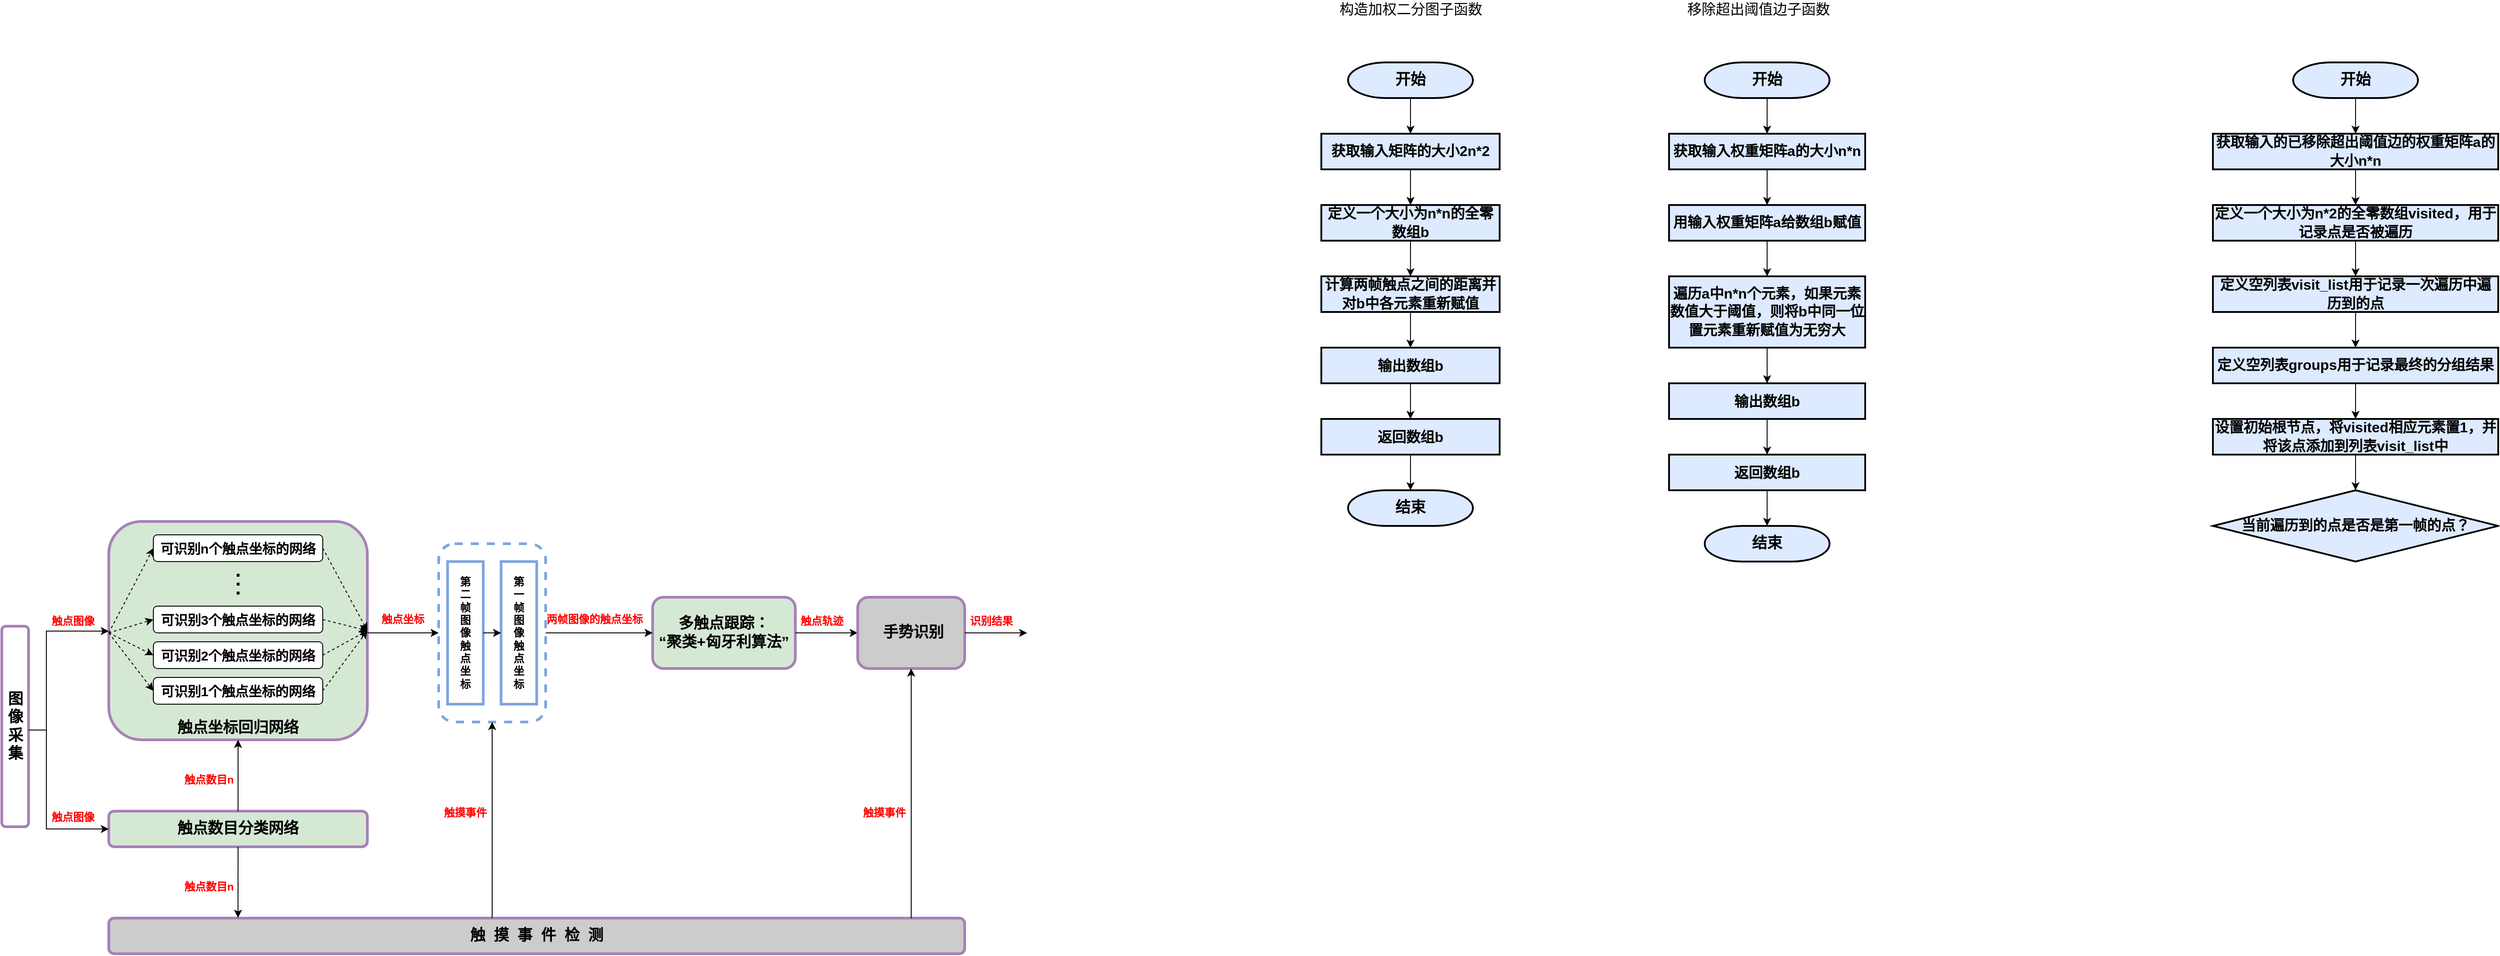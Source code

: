<mxfile version="18.0.5" type="github">
  <diagram id="jXaNnU9WBbs-hRgU_72k" name="Page-1">
    <mxGraphModel dx="1097" dy="1504" grid="1" gridSize="10" guides="1" tooltips="1" connect="1" arrows="1" fold="1" page="0" pageScale="1" pageWidth="827" pageHeight="1169" math="0" shadow="0">
      <root>
        <mxCell id="0" />
        <mxCell id="1" parent="0" />
        <mxCell id="43LiQiZvyMIUir7U2u6s-16" value="" style="rounded=1;whiteSpace=wrap;html=1;fontSize=22;fillColor=#D5E8D4;strokeColor=#A680B8;strokeWidth=3;" parent="1" vertex="1">
          <mxGeometry x="160" y="75" width="290" height="245" as="geometry" />
        </mxCell>
        <mxCell id="43LiQiZvyMIUir7U2u6s-3" value="" style="rounded=1;whiteSpace=wrap;html=1;fontSize=15;strokeColor=#A680B8;strokeWidth=3;fillColor=#D5E8D4;" parent="1" vertex="1">
          <mxGeometry x="160" y="400" width="290" height="40" as="geometry" />
        </mxCell>
        <mxCell id="43LiQiZvyMIUir7U2u6s-47" value="" style="rounded=1;whiteSpace=wrap;html=1;fontSize=15;fontColor=#000000;strokeColor=#7EA6E0;strokeWidth=3;fillColor=#FFFFFF;dashed=1;" parent="1" vertex="1">
          <mxGeometry x="530" y="100" width="120" height="200" as="geometry" />
        </mxCell>
        <mxCell id="43LiQiZvyMIUir7U2u6s-1" value="" style="rounded=1;whiteSpace=wrap;html=1;rotation=-90;strokeColor=#A680B8;strokeWidth=3;" parent="1" vertex="1">
          <mxGeometry x="-57.5" y="290" width="225" height="30" as="geometry" />
        </mxCell>
        <mxCell id="43LiQiZvyMIUir7U2u6s-2" value="&lt;b style=&quot;&quot;&gt;&lt;font style=&quot;font-size: 17px;&quot;&gt;图像采集&lt;/font&gt;&lt;/b&gt;" style="text;html=1;strokeColor=none;fillColor=none;align=center;verticalAlign=middle;whiteSpace=wrap;rounded=0;" parent="1" vertex="1">
          <mxGeometry x="42.5" y="242.5" width="25" height="125" as="geometry" />
        </mxCell>
        <mxCell id="43LiQiZvyMIUir7U2u6s-4" value="&lt;font size=&quot;1&quot; style=&quot;&quot;&gt;&lt;b style=&quot;font-size: 17px;&quot;&gt;触点数目分类网络&lt;/b&gt;&lt;/font&gt;" style="text;html=1;strokeColor=none;fillColor=none;align=center;verticalAlign=middle;whiteSpace=wrap;rounded=0;fontSize=15;" parent="1" vertex="1">
          <mxGeometry x="235" y="405" width="140" height="30" as="geometry" />
        </mxCell>
        <mxCell id="43LiQiZvyMIUir7U2u6s-5" value="" style="rounded=1;whiteSpace=wrap;html=1;fontSize=15;" parent="1" vertex="1">
          <mxGeometry x="210" y="250" width="190" height="30" as="geometry" />
        </mxCell>
        <mxCell id="43LiQiZvyMIUir7U2u6s-6" value="&lt;font style=&quot;font-size: 15px;&quot;&gt;&lt;b&gt;可识别1个触点坐标的网络&lt;/b&gt;&lt;/font&gt;" style="text;html=1;strokeColor=none;fillColor=none;align=center;verticalAlign=middle;whiteSpace=wrap;rounded=0;fontSize=15;" parent="1" vertex="1">
          <mxGeometry x="210" y="250" width="190" height="30" as="geometry" />
        </mxCell>
        <mxCell id="43LiQiZvyMIUir7U2u6s-7" value="" style="rounded=1;whiteSpace=wrap;html=1;fontSize=15;" parent="1" vertex="1">
          <mxGeometry x="210" y="210" width="190" height="30" as="geometry" />
        </mxCell>
        <mxCell id="43LiQiZvyMIUir7U2u6s-8" value="&lt;font style=&quot;font-size: 15px;&quot;&gt;&lt;b&gt;可识别2个触点坐标的网络&lt;/b&gt;&lt;/font&gt;" style="text;html=1;strokeColor=none;fillColor=none;align=center;verticalAlign=middle;whiteSpace=wrap;rounded=0;fontSize=15;" parent="1" vertex="1">
          <mxGeometry x="210" y="210" width="190" height="30" as="geometry" />
        </mxCell>
        <mxCell id="43LiQiZvyMIUir7U2u6s-9" value="" style="rounded=1;whiteSpace=wrap;html=1;fontSize=15;" parent="1" vertex="1">
          <mxGeometry x="210" y="170" width="190" height="30" as="geometry" />
        </mxCell>
        <mxCell id="43LiQiZvyMIUir7U2u6s-10" value="&lt;font style=&quot;font-size: 15px;&quot;&gt;&lt;b&gt;可识别3个触点坐标的网络&lt;/b&gt;&lt;/font&gt;" style="text;html=1;strokeColor=none;fillColor=none;align=center;verticalAlign=middle;whiteSpace=wrap;rounded=0;fontSize=15;" parent="1" vertex="1">
          <mxGeometry x="210" y="170" width="190" height="30" as="geometry" />
        </mxCell>
        <mxCell id="43LiQiZvyMIUir7U2u6s-11" value="&lt;font size=&quot;1&quot;&gt;&lt;b style=&quot;font-size: 22px;&quot;&gt;.&lt;/b&gt;&lt;/font&gt;" style="text;html=1;strokeColor=none;fillColor=none;align=center;verticalAlign=middle;whiteSpace=wrap;rounded=0;fontSize=15;" parent="1" vertex="1">
          <mxGeometry x="285" y="140" width="40" height="20" as="geometry" />
        </mxCell>
        <mxCell id="43LiQiZvyMIUir7U2u6s-12" value="&lt;font size=&quot;1&quot;&gt;&lt;b style=&quot;font-size: 22px;&quot;&gt;.&lt;/b&gt;&lt;/font&gt;" style="text;html=1;strokeColor=none;fillColor=none;align=center;verticalAlign=middle;whiteSpace=wrap;rounded=0;fontSize=15;" parent="1" vertex="1">
          <mxGeometry x="285" y="130" width="40" height="20" as="geometry" />
        </mxCell>
        <mxCell id="43LiQiZvyMIUir7U2u6s-13" value="&lt;font size=&quot;1&quot;&gt;&lt;b style=&quot;font-size: 22px;&quot;&gt;.&lt;/b&gt;&lt;/font&gt;" style="text;html=1;strokeColor=none;fillColor=none;align=center;verticalAlign=middle;whiteSpace=wrap;rounded=0;fontSize=15;" parent="1" vertex="1">
          <mxGeometry x="285" y="120" width="40" height="20" as="geometry" />
        </mxCell>
        <mxCell id="43LiQiZvyMIUir7U2u6s-14" value="" style="rounded=1;whiteSpace=wrap;html=1;fontSize=15;" parent="1" vertex="1">
          <mxGeometry x="210" y="90" width="190" height="30" as="geometry" />
        </mxCell>
        <mxCell id="43LiQiZvyMIUir7U2u6s-15" value="&lt;font style=&quot;font-size: 15px;&quot;&gt;&lt;b&gt;可识别n个触点坐标的网络&lt;/b&gt;&lt;/font&gt;" style="text;html=1;strokeColor=none;fillColor=none;align=center;verticalAlign=middle;whiteSpace=wrap;rounded=0;fontSize=15;" parent="1" vertex="1">
          <mxGeometry x="210" y="90" width="190" height="30" as="geometry" />
        </mxCell>
        <mxCell id="43LiQiZvyMIUir7U2u6s-17" value="&lt;b style=&quot;&quot;&gt;&lt;font style=&quot;font-size: 17px;&quot;&gt;触点坐标回归网络&lt;/font&gt;&lt;/b&gt;" style="text;html=1;strokeColor=none;fillColor=none;align=center;verticalAlign=middle;whiteSpace=wrap;rounded=0;fontSize=22;" parent="1" vertex="1">
          <mxGeometry x="230" y="290" width="150" height="30" as="geometry" />
        </mxCell>
        <mxCell id="43LiQiZvyMIUir7U2u6s-18" value="" style="rounded=1;whiteSpace=wrap;html=1;fontSize=15;strokeColor=#A680B8;strokeWidth=3;fillColor=#CCCCCC;" parent="1" vertex="1">
          <mxGeometry x="160" y="520" width="960" height="40" as="geometry" />
        </mxCell>
        <mxCell id="43LiQiZvyMIUir7U2u6s-19" value="&lt;b&gt;&lt;font style=&quot;font-size: 17px;&quot;&gt;触&amp;nbsp; 摸&amp;nbsp; 事&amp;nbsp; 件&amp;nbsp; 检&amp;nbsp; 测&lt;/font&gt;&lt;/b&gt;" style="text;html=1;strokeColor=none;fillColor=none;align=center;verticalAlign=middle;whiteSpace=wrap;rounded=0;fontSize=15;" parent="1" vertex="1">
          <mxGeometry x="560" y="525" width="160" height="30" as="geometry" />
        </mxCell>
        <mxCell id="43LiQiZvyMIUir7U2u6s-20" value="" style="endArrow=classic;html=1;rounded=0;fontSize=15;" parent="1" edge="1">
          <mxGeometry width="50" height="50" relative="1" as="geometry">
            <mxPoint x="70" y="309" as="sourcePoint" />
            <mxPoint x="160" y="198" as="targetPoint" />
            <Array as="points">
              <mxPoint x="90" y="309" />
              <mxPoint x="90" y="198" />
            </Array>
          </mxGeometry>
        </mxCell>
        <mxCell id="43LiQiZvyMIUir7U2u6s-21" value="&lt;font color=&quot;#ff0000&quot; style=&quot;font-size: 12px;&quot;&gt;&lt;b&gt;触点图像&lt;/b&gt;&lt;/font&gt;" style="text;html=1;strokeColor=none;fillColor=none;align=center;verticalAlign=middle;whiteSpace=wrap;rounded=0;fontSize=15;" parent="1" vertex="1">
          <mxGeometry x="90" y="170" width="60" height="30" as="geometry" />
        </mxCell>
        <mxCell id="43LiQiZvyMIUir7U2u6s-22" value="" style="endArrow=classic;html=1;rounded=0;fontSize=12;entryX=0;entryY=0.5;entryDx=0;entryDy=0;" parent="1" target="43LiQiZvyMIUir7U2u6s-3" edge="1">
          <mxGeometry width="50" height="50" relative="1" as="geometry">
            <mxPoint x="90" y="300" as="sourcePoint" />
            <mxPoint x="90" y="450" as="targetPoint" />
            <Array as="points">
              <mxPoint x="90" y="420" />
            </Array>
          </mxGeometry>
        </mxCell>
        <mxCell id="43LiQiZvyMIUir7U2u6s-23" value="&lt;font color=&quot;#ff0000&quot; style=&quot;font-size: 12px;&quot;&gt;&lt;b&gt;触点图像&lt;/b&gt;&lt;/font&gt;" style="text;html=1;strokeColor=none;fillColor=none;align=center;verticalAlign=middle;whiteSpace=wrap;rounded=0;fontSize=15;" parent="1" vertex="1">
          <mxGeometry x="90" y="390" width="60" height="30" as="geometry" />
        </mxCell>
        <mxCell id="43LiQiZvyMIUir7U2u6s-24" value="" style="endArrow=classic;html=1;rounded=0;fontSize=12;entryX=0;entryY=0.5;entryDx=0;entryDy=0;dashed=1;" parent="1" target="43LiQiZvyMIUir7U2u6s-15" edge="1">
          <mxGeometry width="50" height="50" relative="1" as="geometry">
            <mxPoint x="160" y="200" as="sourcePoint" />
            <mxPoint x="210" y="150" as="targetPoint" />
          </mxGeometry>
        </mxCell>
        <mxCell id="43LiQiZvyMIUir7U2u6s-25" value="" style="endArrow=classic;html=1;rounded=0;dashed=1;fontSize=12;entryX=0;entryY=0.5;entryDx=0;entryDy=0;" parent="1" target="43LiQiZvyMIUir7U2u6s-10" edge="1">
          <mxGeometry width="50" height="50" relative="1" as="geometry">
            <mxPoint x="160" y="200" as="sourcePoint" />
            <mxPoint x="210" y="150" as="targetPoint" />
          </mxGeometry>
        </mxCell>
        <mxCell id="43LiQiZvyMIUir7U2u6s-26" value="" style="endArrow=classic;html=1;rounded=0;dashed=1;fontSize=12;entryX=0;entryY=0.5;entryDx=0;entryDy=0;" parent="1" target="43LiQiZvyMIUir7U2u6s-8" edge="1">
          <mxGeometry width="50" height="50" relative="1" as="geometry">
            <mxPoint x="160" y="200" as="sourcePoint" />
            <mxPoint x="210" y="150" as="targetPoint" />
          </mxGeometry>
        </mxCell>
        <mxCell id="43LiQiZvyMIUir7U2u6s-27" value="" style="endArrow=classic;html=1;rounded=0;dashed=1;fontSize=12;entryX=0;entryY=0.5;entryDx=0;entryDy=0;" parent="1" target="43LiQiZvyMIUir7U2u6s-6" edge="1">
          <mxGeometry width="50" height="50" relative="1" as="geometry">
            <mxPoint x="160" y="200" as="sourcePoint" />
            <mxPoint x="210" y="150" as="targetPoint" />
          </mxGeometry>
        </mxCell>
        <mxCell id="43LiQiZvyMIUir7U2u6s-28" value="" style="endArrow=classic;html=1;rounded=0;fontSize=12;exitX=0.5;exitY=0;exitDx=0;exitDy=0;entryX=0.5;entryY=1;entryDx=0;entryDy=0;" parent="1" source="43LiQiZvyMIUir7U2u6s-3" target="43LiQiZvyMIUir7U2u6s-17" edge="1">
          <mxGeometry width="50" height="50" relative="1" as="geometry">
            <mxPoint x="190" y="400" as="sourcePoint" />
            <mxPoint x="240" y="320" as="targetPoint" />
          </mxGeometry>
        </mxCell>
        <mxCell id="43LiQiZvyMIUir7U2u6s-29" value="&lt;b&gt;触点数目n&lt;/b&gt;" style="text;html=1;strokeColor=none;fillColor=none;align=center;verticalAlign=middle;whiteSpace=wrap;rounded=0;fontSize=12;fontColor=#FF0000;" parent="1" vertex="1">
          <mxGeometry x="230" y="350" width="85" height="30" as="geometry" />
        </mxCell>
        <mxCell id="43LiQiZvyMIUir7U2u6s-30" value="" style="endArrow=classic;html=1;rounded=0;fontSize=12;fontColor=#FF0000;exitX=0.5;exitY=1;exitDx=0;exitDy=0;entryX=0.151;entryY=-0.01;entryDx=0;entryDy=0;entryPerimeter=0;" parent="1" source="43LiQiZvyMIUir7U2u6s-3" target="43LiQiZvyMIUir7U2u6s-18" edge="1">
          <mxGeometry width="50" height="50" relative="1" as="geometry">
            <mxPoint x="250" y="470" as="sourcePoint" />
            <mxPoint x="410" y="480" as="targetPoint" />
          </mxGeometry>
        </mxCell>
        <mxCell id="43LiQiZvyMIUir7U2u6s-31" value="&lt;b&gt;触点数目n&lt;/b&gt;" style="text;html=1;strokeColor=none;fillColor=none;align=center;verticalAlign=middle;whiteSpace=wrap;rounded=0;fontSize=12;fontColor=#FF0000;" parent="1" vertex="1">
          <mxGeometry x="230" y="470" width="85" height="30" as="geometry" />
        </mxCell>
        <mxCell id="43LiQiZvyMIUir7U2u6s-32" value="" style="endArrow=classic;html=1;rounded=0;fontSize=12;fontColor=#FF0000;dashed=1;entryX=1;entryY=0.5;entryDx=0;entryDy=0;exitX=1;exitY=0.5;exitDx=0;exitDy=0;" parent="1" source="43LiQiZvyMIUir7U2u6s-15" target="43LiQiZvyMIUir7U2u6s-16" edge="1">
          <mxGeometry width="50" height="50" relative="1" as="geometry">
            <mxPoint x="400" y="100" as="sourcePoint" />
            <mxPoint x="450" y="50" as="targetPoint" />
          </mxGeometry>
        </mxCell>
        <mxCell id="43LiQiZvyMIUir7U2u6s-33" value="" style="endArrow=classic;html=1;rounded=0;dashed=1;fontSize=12;fontColor=#FF0000;exitX=1;exitY=0.5;exitDx=0;exitDy=0;entryX=1;entryY=0.5;entryDx=0;entryDy=0;" parent="1" source="43LiQiZvyMIUir7U2u6s-10" target="43LiQiZvyMIUir7U2u6s-16" edge="1">
          <mxGeometry width="50" height="50" relative="1" as="geometry">
            <mxPoint x="430" y="260" as="sourcePoint" />
            <mxPoint x="450" y="200" as="targetPoint" />
          </mxGeometry>
        </mxCell>
        <mxCell id="43LiQiZvyMIUir7U2u6s-34" value="" style="endArrow=classic;html=1;rounded=0;dashed=1;fontSize=12;fontColor=#FF0000;entryX=1;entryY=0.5;entryDx=0;entryDy=0;exitX=1;exitY=0.5;exitDx=0;exitDy=0;" parent="1" source="43LiQiZvyMIUir7U2u6s-8" target="43LiQiZvyMIUir7U2u6s-16" edge="1">
          <mxGeometry width="50" height="50" relative="1" as="geometry">
            <mxPoint x="400" y="222.5" as="sourcePoint" />
            <mxPoint x="450" y="172.5" as="targetPoint" />
          </mxGeometry>
        </mxCell>
        <mxCell id="43LiQiZvyMIUir7U2u6s-35" value="" style="endArrow=classic;html=1;rounded=0;dashed=1;fontSize=12;fontColor=#FF0000;entryX=1;entryY=0.5;entryDx=0;entryDy=0;exitX=1;exitY=0.5;exitDx=0;exitDy=0;" parent="1" source="43LiQiZvyMIUir7U2u6s-6" target="43LiQiZvyMIUir7U2u6s-16" edge="1">
          <mxGeometry width="50" height="50" relative="1" as="geometry">
            <mxPoint x="400" y="270" as="sourcePoint" />
            <mxPoint x="450" y="220" as="targetPoint" />
          </mxGeometry>
        </mxCell>
        <mxCell id="43LiQiZvyMIUir7U2u6s-36" value="" style="endArrow=classic;html=1;rounded=0;fontSize=12;fontColor=#FF0000;entryX=0;entryY=0.5;entryDx=0;entryDy=0;" parent="1" target="43LiQiZvyMIUir7U2u6s-47" edge="1">
          <mxGeometry width="50" height="50" relative="1" as="geometry">
            <mxPoint x="450" y="200" as="sourcePoint" />
            <mxPoint x="540" y="200" as="targetPoint" />
          </mxGeometry>
        </mxCell>
        <mxCell id="43LiQiZvyMIUir7U2u6s-37" value="&lt;b&gt;触点坐标&lt;/b&gt;" style="text;html=1;strokeColor=none;fillColor=none;align=center;verticalAlign=middle;whiteSpace=wrap;rounded=0;fontSize=12;fontColor=#FF0000;" parent="1" vertex="1">
          <mxGeometry x="460" y="170" width="60" height="30" as="geometry" />
        </mxCell>
        <mxCell id="43LiQiZvyMIUir7U2u6s-38" value="" style="rounded=0;whiteSpace=wrap;html=1;fontSize=12;fontColor=#FF0000;strokeColor=#7EA6E0;strokeWidth=3;fillColor=none;" parent="1" vertex="1">
          <mxGeometry x="540" y="120" width="40" height="160" as="geometry" />
        </mxCell>
        <mxCell id="43LiQiZvyMIUir7U2u6s-39" value="" style="rounded=0;whiteSpace=wrap;html=1;fontSize=12;fontColor=#FF0000;strokeColor=#7EA6E0;strokeWidth=3;fillColor=none;" parent="1" vertex="1">
          <mxGeometry x="600" y="120" width="40" height="160" as="geometry" />
        </mxCell>
        <mxCell id="43LiQiZvyMIUir7U2u6s-40" value="&lt;font color=&quot;#000000&quot;&gt;&lt;b&gt;第二帧图像触点坐标&lt;/b&gt;&lt;/font&gt;" style="text;html=1;strokeColor=none;fillColor=none;align=center;verticalAlign=middle;whiteSpace=wrap;rounded=0;fontSize=12;fontColor=#FF0000;" parent="1" vertex="1">
          <mxGeometry x="550" y="130" width="20" height="140" as="geometry" />
        </mxCell>
        <mxCell id="43LiQiZvyMIUir7U2u6s-41" value="&lt;b&gt;&lt;font color=&quot;#000000&quot;&gt;第一帧图像触点坐标&lt;/font&gt;&lt;/b&gt;" style="text;html=1;strokeColor=none;fillColor=none;align=center;verticalAlign=middle;whiteSpace=wrap;rounded=0;fontSize=12;fontColor=#FF0000;" parent="1" vertex="1">
          <mxGeometry x="610" y="130" width="20" height="140" as="geometry" />
        </mxCell>
        <mxCell id="43LiQiZvyMIUir7U2u6s-42" value="" style="endArrow=classic;html=1;rounded=0;fontSize=12;fontColor=#FF0000;entryX=0;entryY=0.5;entryDx=0;entryDy=0;" parent="1" target="43LiQiZvyMIUir7U2u6s-39" edge="1">
          <mxGeometry width="50" height="50" relative="1" as="geometry">
            <mxPoint x="580" y="200" as="sourcePoint" />
            <mxPoint x="630" y="150" as="targetPoint" />
          </mxGeometry>
        </mxCell>
        <mxCell id="43LiQiZvyMIUir7U2u6s-43" value="" style="rounded=1;whiteSpace=wrap;html=1;fontSize=12;fontColor=#FF0000;strokeColor=#A680B8;strokeWidth=3;fillColor=#D5E8D4;" parent="1" vertex="1">
          <mxGeometry x="770" y="160" width="160" height="80" as="geometry" />
        </mxCell>
        <mxCell id="43LiQiZvyMIUir7U2u6s-44" value="" style="endArrow=classic;html=1;rounded=0;fontSize=12;fontColor=#FF0000;entryX=0;entryY=0.5;entryDx=0;entryDy=0;exitX=1;exitY=0.5;exitDx=0;exitDy=0;" parent="1" source="43LiQiZvyMIUir7U2u6s-47" target="43LiQiZvyMIUir7U2u6s-43" edge="1">
          <mxGeometry width="50" height="50" relative="1" as="geometry">
            <mxPoint x="640" y="200" as="sourcePoint" />
            <mxPoint x="690" y="150" as="targetPoint" />
          </mxGeometry>
        </mxCell>
        <mxCell id="43LiQiZvyMIUir7U2u6s-45" value="&lt;b&gt;两帧图像的触点坐标&lt;/b&gt;" style="text;html=1;strokeColor=none;fillColor=none;align=center;verticalAlign=middle;whiteSpace=wrap;rounded=0;fontSize=12;fontColor=#FF0000;" parent="1" vertex="1">
          <mxGeometry x="650" y="170" width="110" height="30" as="geometry" />
        </mxCell>
        <mxCell id="43LiQiZvyMIUir7U2u6s-46" value="&lt;font color=&quot;#000000&quot; style=&quot;font-size: 17px;&quot;&gt;&lt;b&gt;多触点跟踪：&lt;br&gt;“聚类+匈牙利算法”&lt;/b&gt;&lt;/font&gt;" style="text;html=1;strokeColor=none;fillColor=none;align=center;verticalAlign=middle;whiteSpace=wrap;rounded=0;fontSize=12;fontColor=#FF0000;" parent="1" vertex="1">
          <mxGeometry x="775" y="185" width="150" height="30" as="geometry" />
        </mxCell>
        <mxCell id="43LiQiZvyMIUir7U2u6s-48" value="" style="endArrow=classic;html=1;rounded=0;fontSize=15;fontColor=#000000;entryX=0.5;entryY=1;entryDx=0;entryDy=0;" parent="1" target="43LiQiZvyMIUir7U2u6s-47" edge="1">
          <mxGeometry width="50" height="50" relative="1" as="geometry">
            <mxPoint x="590" y="520" as="sourcePoint" />
            <mxPoint x="640" y="470" as="targetPoint" />
          </mxGeometry>
        </mxCell>
        <mxCell id="43LiQiZvyMIUir7U2u6s-49" value="&lt;font style=&quot;font-size: 12px;&quot; color=&quot;#ff0000&quot;&gt;&lt;b&gt;触摸事件&lt;/b&gt;&lt;/font&gt;" style="text;html=1;strokeColor=none;fillColor=none;align=center;verticalAlign=middle;whiteSpace=wrap;rounded=0;dashed=1;fontSize=15;fontColor=#000000;" parent="1" vertex="1">
          <mxGeometry x="530" y="385" width="60" height="30" as="geometry" />
        </mxCell>
        <mxCell id="43LiQiZvyMIUir7U2u6s-52" value="" style="endArrow=classic;html=1;rounded=0;fontSize=12;fontColor=#FF0000;" parent="1" edge="1">
          <mxGeometry width="50" height="50" relative="1" as="geometry">
            <mxPoint x="930" y="200" as="sourcePoint" />
            <mxPoint x="1000" y="200" as="targetPoint" />
          </mxGeometry>
        </mxCell>
        <mxCell id="43LiQiZvyMIUir7U2u6s-53" value="&lt;font style=&quot;font-size: 12px;&quot; color=&quot;#ff0000&quot;&gt;&lt;b&gt;触点轨迹&lt;/b&gt;&lt;/font&gt;" style="text;html=1;strokeColor=none;fillColor=none;align=center;verticalAlign=middle;whiteSpace=wrap;rounded=0;dashed=1;fontSize=15;fontColor=#000000;" parent="1" vertex="1">
          <mxGeometry x="930" y="170" width="60" height="30" as="geometry" />
        </mxCell>
        <mxCell id="43LiQiZvyMIUir7U2u6s-54" value="" style="rounded=1;whiteSpace=wrap;html=1;fontSize=12;fontColor=#FF0000;strokeColor=#A680B8;strokeWidth=3;fillColor=#CCCCCC;" parent="1" vertex="1">
          <mxGeometry x="1000" y="160" width="120" height="80" as="geometry" />
        </mxCell>
        <mxCell id="43LiQiZvyMIUir7U2u6s-55" value="&lt;font size=&quot;1&quot; style=&quot;&quot; color=&quot;#000000&quot;&gt;&lt;b style=&quot;font-size: 17px;&quot;&gt;手势识别&lt;/b&gt;&lt;/font&gt;" style="text;html=1;strokeColor=none;fillColor=none;align=center;verticalAlign=middle;whiteSpace=wrap;rounded=0;fontSize=12;fontColor=#FF0000;" parent="1" vertex="1">
          <mxGeometry x="1025" y="185" width="75" height="30" as="geometry" />
        </mxCell>
        <mxCell id="43LiQiZvyMIUir7U2u6s-56" value="" style="endArrow=classic;html=1;rounded=0;fontSize=15;fontColor=#000000;entryX=0.5;entryY=1;entryDx=0;entryDy=0;" parent="1" target="43LiQiZvyMIUir7U2u6s-54" edge="1">
          <mxGeometry width="50" height="50" relative="1" as="geometry">
            <mxPoint x="1060" y="520" as="sourcePoint" />
            <mxPoint x="1110" y="470" as="targetPoint" />
          </mxGeometry>
        </mxCell>
        <mxCell id="43LiQiZvyMIUir7U2u6s-57" value="&lt;font style=&quot;font-size: 12px;&quot; color=&quot;#ff0000&quot;&gt;&lt;b&gt;触摸事件&lt;/b&gt;&lt;/font&gt;" style="text;html=1;strokeColor=none;fillColor=none;align=center;verticalAlign=middle;whiteSpace=wrap;rounded=0;dashed=1;fontSize=15;fontColor=#000000;" parent="1" vertex="1">
          <mxGeometry x="1000" y="385" width="60" height="30" as="geometry" />
        </mxCell>
        <mxCell id="43LiQiZvyMIUir7U2u6s-58" value="" style="endArrow=classic;html=1;rounded=0;fontSize=15;fontColor=#000000;" parent="1" edge="1">
          <mxGeometry width="50" height="50" relative="1" as="geometry">
            <mxPoint x="1120" y="200" as="sourcePoint" />
            <mxPoint x="1190" y="200" as="targetPoint" />
          </mxGeometry>
        </mxCell>
        <mxCell id="43LiQiZvyMIUir7U2u6s-59" value="&lt;font color=&quot;#ff0000&quot; style=&quot;font-size: 12px;&quot;&gt;&lt;b&gt;识别结果&lt;/b&gt;&lt;/font&gt;" style="text;html=1;strokeColor=none;fillColor=none;align=center;verticalAlign=middle;whiteSpace=wrap;rounded=0;fontSize=15;fontColor=#000000;" parent="1" vertex="1">
          <mxGeometry x="1120" y="170" width="60" height="30" as="geometry" />
        </mxCell>
        <mxCell id="toahtwVh1Y7KSI_jJUF0-4" value="" style="edgeStyle=orthogonalEdgeStyle;rounded=0;orthogonalLoop=1;jettySize=auto;html=1;fontSize=17;" edge="1" parent="1" source="toahtwVh1Y7KSI_jJUF0-1" target="toahtwVh1Y7KSI_jJUF0-2">
          <mxGeometry relative="1" as="geometry" />
        </mxCell>
        <mxCell id="toahtwVh1Y7KSI_jJUF0-1" value="&lt;font size=&quot;1&quot; style=&quot;&quot;&gt;&lt;b style=&quot;font-size: 17px;&quot;&gt;开始&lt;/b&gt;&lt;/font&gt;" style="strokeWidth=2;html=1;shape=mxgraph.flowchart.terminator;whiteSpace=wrap;fillColor=#DDEAFF;" vertex="1" parent="1">
          <mxGeometry x="1550" y="-440" width="140" height="40" as="geometry" />
        </mxCell>
        <mxCell id="toahtwVh1Y7KSI_jJUF0-5" value="" style="edgeStyle=orthogonalEdgeStyle;rounded=0;orthogonalLoop=1;jettySize=auto;html=1;fontSize=17;" edge="1" parent="1" source="toahtwVh1Y7KSI_jJUF0-2" target="toahtwVh1Y7KSI_jJUF0-3">
          <mxGeometry relative="1" as="geometry" />
        </mxCell>
        <mxCell id="toahtwVh1Y7KSI_jJUF0-2" value="&lt;b&gt;&lt;font style=&quot;font-size: 16px;&quot;&gt;获取输入矩阵的大小2n*2&lt;/font&gt;&lt;/b&gt;" style="rounded=0;whiteSpace=wrap;html=1;fontSize=17;strokeWidth=2;fillColor=#DDEAFF;" vertex="1" parent="1">
          <mxGeometry x="1520" y="-360" width="200" height="40" as="geometry" />
        </mxCell>
        <mxCell id="toahtwVh1Y7KSI_jJUF0-7" value="" style="edgeStyle=orthogonalEdgeStyle;rounded=0;orthogonalLoop=1;jettySize=auto;html=1;fontSize=16;" edge="1" parent="1" source="toahtwVh1Y7KSI_jJUF0-3" target="toahtwVh1Y7KSI_jJUF0-6">
          <mxGeometry relative="1" as="geometry" />
        </mxCell>
        <mxCell id="toahtwVh1Y7KSI_jJUF0-3" value="&lt;b&gt;&lt;font style=&quot;font-size: 16px;&quot;&gt;定义一个大小为n*n的全零数组b&lt;/font&gt;&lt;/b&gt;" style="rounded=0;whiteSpace=wrap;html=1;fontSize=17;strokeWidth=2;fillColor=#DDEAFF;" vertex="1" parent="1">
          <mxGeometry x="1520" y="-280" width="200" height="40" as="geometry" />
        </mxCell>
        <mxCell id="toahtwVh1Y7KSI_jJUF0-10" value="" style="edgeStyle=orthogonalEdgeStyle;rounded=0;orthogonalLoop=1;jettySize=auto;html=1;fontSize=16;" edge="1" parent="1" source="toahtwVh1Y7KSI_jJUF0-6" target="toahtwVh1Y7KSI_jJUF0-8">
          <mxGeometry relative="1" as="geometry" />
        </mxCell>
        <mxCell id="toahtwVh1Y7KSI_jJUF0-6" value="&lt;b&gt;&lt;font style=&quot;font-size: 16px;&quot;&gt;计算两帧触点之间的距离并对b中各元素重新赋值&lt;/font&gt;&lt;/b&gt;" style="rounded=0;whiteSpace=wrap;html=1;fontSize=17;strokeWidth=2;fillColor=#DDEAFF;" vertex="1" parent="1">
          <mxGeometry x="1520" y="-200" width="200" height="40" as="geometry" />
        </mxCell>
        <mxCell id="toahtwVh1Y7KSI_jJUF0-11" value="" style="edgeStyle=orthogonalEdgeStyle;rounded=0;orthogonalLoop=1;jettySize=auto;html=1;fontSize=16;" edge="1" parent="1" source="toahtwVh1Y7KSI_jJUF0-8" target="toahtwVh1Y7KSI_jJUF0-9">
          <mxGeometry relative="1" as="geometry" />
        </mxCell>
        <mxCell id="toahtwVh1Y7KSI_jJUF0-8" value="&lt;b&gt;输出数组b&lt;/b&gt;" style="rounded=0;whiteSpace=wrap;html=1;fontSize=16;strokeWidth=2;fillColor=#DDEAFF;" vertex="1" parent="1">
          <mxGeometry x="1520" y="-120" width="200" height="40" as="geometry" />
        </mxCell>
        <mxCell id="toahtwVh1Y7KSI_jJUF0-13" value="" style="edgeStyle=orthogonalEdgeStyle;rounded=0;orthogonalLoop=1;jettySize=auto;html=1;fontSize=16;" edge="1" parent="1" source="toahtwVh1Y7KSI_jJUF0-9" target="toahtwVh1Y7KSI_jJUF0-12">
          <mxGeometry relative="1" as="geometry" />
        </mxCell>
        <mxCell id="toahtwVh1Y7KSI_jJUF0-9" value="&lt;b&gt;返回数组b&lt;/b&gt;" style="rounded=0;whiteSpace=wrap;html=1;fontSize=16;strokeWidth=2;fillColor=#DDEAFF;" vertex="1" parent="1">
          <mxGeometry x="1520" y="-40" width="200" height="40" as="geometry" />
        </mxCell>
        <mxCell id="toahtwVh1Y7KSI_jJUF0-12" value="&lt;font size=&quot;1&quot; style=&quot;&quot;&gt;&lt;b style=&quot;font-size: 17px;&quot;&gt;结束&lt;/b&gt;&lt;/font&gt;" style="strokeWidth=2;html=1;shape=mxgraph.flowchart.terminator;whiteSpace=wrap;fillColor=#DDEAFF;" vertex="1" parent="1">
          <mxGeometry x="1550" y="40" width="140" height="40" as="geometry" />
        </mxCell>
        <mxCell id="toahtwVh1Y7KSI_jJUF0-14" value="构造加权二分图子函数" style="text;html=1;align=center;verticalAlign=middle;resizable=0;points=[];autosize=1;strokeColor=none;fillColor=none;fontSize=16;" vertex="1" parent="1">
          <mxGeometry x="1530" y="-510" width="180" height="20" as="geometry" />
        </mxCell>
        <mxCell id="toahtwVh1Y7KSI_jJUF0-17" value="" style="edgeStyle=orthogonalEdgeStyle;rounded=0;orthogonalLoop=1;jettySize=auto;html=1;fontSize=16;strokeWidth=1;" edge="1" parent="1" source="toahtwVh1Y7KSI_jJUF0-15" target="toahtwVh1Y7KSI_jJUF0-16">
          <mxGeometry relative="1" as="geometry" />
        </mxCell>
        <mxCell id="toahtwVh1Y7KSI_jJUF0-15" value="&lt;font size=&quot;1&quot; style=&quot;&quot;&gt;&lt;b style=&quot;font-size: 17px;&quot;&gt;开始&lt;/b&gt;&lt;/font&gt;" style="strokeWidth=2;html=1;shape=mxgraph.flowchart.terminator;whiteSpace=wrap;fillColor=#DDEAFF;" vertex="1" parent="1">
          <mxGeometry x="1950" y="-440" width="140" height="40" as="geometry" />
        </mxCell>
        <mxCell id="toahtwVh1Y7KSI_jJUF0-20" value="" style="edgeStyle=orthogonalEdgeStyle;rounded=0;orthogonalLoop=1;jettySize=auto;html=1;fontSize=16;strokeWidth=1;" edge="1" parent="1" source="toahtwVh1Y7KSI_jJUF0-16" target="toahtwVh1Y7KSI_jJUF0-18">
          <mxGeometry relative="1" as="geometry" />
        </mxCell>
        <mxCell id="toahtwVh1Y7KSI_jJUF0-16" value="&lt;b&gt;&lt;font style=&quot;font-size: 16px;&quot;&gt;获取输入权重矩阵a的大小n*n&lt;/font&gt;&lt;/b&gt;" style="rounded=0;whiteSpace=wrap;html=1;fontSize=17;strokeWidth=2;fillColor=#DDEAFF;" vertex="1" parent="1">
          <mxGeometry x="1910" y="-360" width="220" height="40" as="geometry" />
        </mxCell>
        <mxCell id="toahtwVh1Y7KSI_jJUF0-22" value="" style="edgeStyle=orthogonalEdgeStyle;rounded=0;orthogonalLoop=1;jettySize=auto;html=1;fontSize=16;strokeWidth=1;" edge="1" parent="1" source="toahtwVh1Y7KSI_jJUF0-18" target="toahtwVh1Y7KSI_jJUF0-21">
          <mxGeometry relative="1" as="geometry" />
        </mxCell>
        <mxCell id="toahtwVh1Y7KSI_jJUF0-18" value="&lt;b&gt;&lt;font style=&quot;font-size: 16px;&quot;&gt;用输入权重矩阵a给数组b赋值&lt;/font&gt;&lt;/b&gt;" style="rounded=0;whiteSpace=wrap;html=1;fontSize=17;strokeWidth=2;fillColor=#DDEAFF;" vertex="1" parent="1">
          <mxGeometry x="1910" y="-280" width="220" height="40" as="geometry" />
        </mxCell>
        <mxCell id="toahtwVh1Y7KSI_jJUF0-25" value="" style="edgeStyle=orthogonalEdgeStyle;rounded=0;orthogonalLoop=1;jettySize=auto;html=1;fontSize=16;strokeWidth=1;" edge="1" parent="1" source="toahtwVh1Y7KSI_jJUF0-21" target="toahtwVh1Y7KSI_jJUF0-23">
          <mxGeometry relative="1" as="geometry" />
        </mxCell>
        <mxCell id="toahtwVh1Y7KSI_jJUF0-21" value="&lt;b&gt;&lt;font style=&quot;font-size: 16px;&quot;&gt;遍历a中n*n个元素，如果元素数值大于阈值，则将b中同一位置元素重新赋值为无穷大&lt;/font&gt;&lt;/b&gt;" style="rounded=0;whiteSpace=wrap;html=1;fontSize=17;strokeWidth=2;fillColor=#DDEAFF;" vertex="1" parent="1">
          <mxGeometry x="1910" y="-200" width="220" height="80" as="geometry" />
        </mxCell>
        <mxCell id="toahtwVh1Y7KSI_jJUF0-26" value="" style="edgeStyle=orthogonalEdgeStyle;rounded=0;orthogonalLoop=1;jettySize=auto;html=1;fontSize=16;strokeWidth=1;" edge="1" parent="1" source="toahtwVh1Y7KSI_jJUF0-23" target="toahtwVh1Y7KSI_jJUF0-24">
          <mxGeometry relative="1" as="geometry" />
        </mxCell>
        <mxCell id="toahtwVh1Y7KSI_jJUF0-23" value="&lt;b&gt;输出数组b&lt;/b&gt;" style="rounded=0;whiteSpace=wrap;html=1;fontSize=16;strokeWidth=2;fillColor=#DDEAFF;" vertex="1" parent="1">
          <mxGeometry x="1910" y="-80" width="220" height="40" as="geometry" />
        </mxCell>
        <mxCell id="toahtwVh1Y7KSI_jJUF0-28" value="" style="edgeStyle=orthogonalEdgeStyle;rounded=0;orthogonalLoop=1;jettySize=auto;html=1;fontSize=16;strokeWidth=1;" edge="1" parent="1" source="toahtwVh1Y7KSI_jJUF0-24" target="toahtwVh1Y7KSI_jJUF0-27">
          <mxGeometry relative="1" as="geometry" />
        </mxCell>
        <mxCell id="toahtwVh1Y7KSI_jJUF0-24" value="&lt;b&gt;返回数组b&lt;/b&gt;" style="rounded=0;whiteSpace=wrap;html=1;fontSize=16;strokeWidth=2;fillColor=#DDEAFF;" vertex="1" parent="1">
          <mxGeometry x="1910" width="220" height="40" as="geometry" />
        </mxCell>
        <mxCell id="toahtwVh1Y7KSI_jJUF0-27" value="&lt;font size=&quot;1&quot; style=&quot;&quot;&gt;&lt;b style=&quot;font-size: 17px;&quot;&gt;结束&lt;/b&gt;&lt;/font&gt;" style="strokeWidth=2;html=1;shape=mxgraph.flowchart.terminator;whiteSpace=wrap;fillColor=#DDEAFF;" vertex="1" parent="1">
          <mxGeometry x="1950" y="80" width="140" height="40" as="geometry" />
        </mxCell>
        <mxCell id="toahtwVh1Y7KSI_jJUF0-29" value="移除超出阈值边子函数" style="text;html=1;align=center;verticalAlign=middle;resizable=0;points=[];autosize=1;strokeColor=none;fillColor=none;fontSize=16;" vertex="1" parent="1">
          <mxGeometry x="1920" y="-510" width="180" height="20" as="geometry" />
        </mxCell>
        <mxCell id="toahtwVh1Y7KSI_jJUF0-33" value="" style="edgeStyle=orthogonalEdgeStyle;rounded=0;orthogonalLoop=1;jettySize=auto;html=1;fontSize=16;strokeWidth=1;" edge="1" parent="1" source="toahtwVh1Y7KSI_jJUF0-30" target="toahtwVh1Y7KSI_jJUF0-31">
          <mxGeometry relative="1" as="geometry" />
        </mxCell>
        <mxCell id="toahtwVh1Y7KSI_jJUF0-30" value="&lt;font size=&quot;1&quot; style=&quot;&quot;&gt;&lt;b style=&quot;font-size: 17px;&quot;&gt;开始&lt;/b&gt;&lt;/font&gt;" style="strokeWidth=2;html=1;shape=mxgraph.flowchart.terminator;whiteSpace=wrap;fillColor=#DDEAFF;" vertex="1" parent="1">
          <mxGeometry x="2610" y="-440" width="140" height="40" as="geometry" />
        </mxCell>
        <mxCell id="toahtwVh1Y7KSI_jJUF0-34" value="" style="edgeStyle=orthogonalEdgeStyle;rounded=0;orthogonalLoop=1;jettySize=auto;html=1;fontSize=16;strokeWidth=1;" edge="1" parent="1" source="toahtwVh1Y7KSI_jJUF0-31" target="toahtwVh1Y7KSI_jJUF0-32">
          <mxGeometry relative="1" as="geometry" />
        </mxCell>
        <mxCell id="toahtwVh1Y7KSI_jJUF0-31" value="&lt;b&gt;&lt;font style=&quot;font-size: 16px;&quot;&gt;获取输入的已移除超出阈值边的权重矩阵a的大小n*n&lt;/font&gt;&lt;/b&gt;" style="rounded=0;whiteSpace=wrap;html=1;fontSize=17;strokeWidth=2;fillColor=#DDEAFF;" vertex="1" parent="1">
          <mxGeometry x="2520" y="-360" width="320" height="40" as="geometry" />
        </mxCell>
        <mxCell id="toahtwVh1Y7KSI_jJUF0-36" value="" style="edgeStyle=orthogonalEdgeStyle;rounded=0;orthogonalLoop=1;jettySize=auto;html=1;fontSize=16;strokeWidth=1;" edge="1" parent="1" source="toahtwVh1Y7KSI_jJUF0-32" target="toahtwVh1Y7KSI_jJUF0-35">
          <mxGeometry relative="1" as="geometry" />
        </mxCell>
        <mxCell id="toahtwVh1Y7KSI_jJUF0-32" value="&lt;b&gt;&lt;font style=&quot;font-size: 16px;&quot;&gt;定义一个大小为n*2的全零数组visited，用于记录点是否被遍历&lt;/font&gt;&lt;/b&gt;" style="rounded=0;whiteSpace=wrap;html=1;fontSize=17;strokeWidth=2;fillColor=#DDEAFF;" vertex="1" parent="1">
          <mxGeometry x="2520" y="-280" width="320" height="40" as="geometry" />
        </mxCell>
        <mxCell id="toahtwVh1Y7KSI_jJUF0-38" value="" style="edgeStyle=orthogonalEdgeStyle;rounded=0;orthogonalLoop=1;jettySize=auto;html=1;fontSize=16;strokeWidth=1;" edge="1" parent="1" source="toahtwVh1Y7KSI_jJUF0-35" target="toahtwVh1Y7KSI_jJUF0-37">
          <mxGeometry relative="1" as="geometry" />
        </mxCell>
        <mxCell id="toahtwVh1Y7KSI_jJUF0-35" value="&lt;b&gt;&lt;font style=&quot;font-size: 16px;&quot;&gt;定义空列表visit_list用于记录一次遍历中遍历到的点&lt;/font&gt;&lt;/b&gt;" style="rounded=0;whiteSpace=wrap;html=1;fontSize=17;strokeWidth=2;fillColor=#DDEAFF;" vertex="1" parent="1">
          <mxGeometry x="2520" y="-200" width="320" height="40" as="geometry" />
        </mxCell>
        <mxCell id="toahtwVh1Y7KSI_jJUF0-40" value="" style="edgeStyle=orthogonalEdgeStyle;rounded=0;orthogonalLoop=1;jettySize=auto;html=1;fontSize=16;strokeWidth=1;" edge="1" parent="1" source="toahtwVh1Y7KSI_jJUF0-37" target="toahtwVh1Y7KSI_jJUF0-39">
          <mxGeometry relative="1" as="geometry" />
        </mxCell>
        <mxCell id="toahtwVh1Y7KSI_jJUF0-37" value="&lt;b&gt;&lt;font style=&quot;font-size: 16px;&quot;&gt;定义空列表groups用于记录最终的分组结果&lt;/font&gt;&lt;/b&gt;" style="rounded=0;whiteSpace=wrap;html=1;fontSize=17;strokeWidth=2;fillColor=#DDEAFF;" vertex="1" parent="1">
          <mxGeometry x="2520" y="-120" width="320" height="40" as="geometry" />
        </mxCell>
        <mxCell id="toahtwVh1Y7KSI_jJUF0-42" value="" style="edgeStyle=orthogonalEdgeStyle;rounded=0;orthogonalLoop=1;jettySize=auto;html=1;fontSize=16;strokeWidth=1;" edge="1" parent="1" source="toahtwVh1Y7KSI_jJUF0-39" target="toahtwVh1Y7KSI_jJUF0-41">
          <mxGeometry relative="1" as="geometry" />
        </mxCell>
        <mxCell id="toahtwVh1Y7KSI_jJUF0-39" value="&lt;b&gt;&lt;font style=&quot;font-size: 16px;&quot;&gt;设置初始根节点，将visited相应元素置1，并将该点添加到列表visit_list中&lt;/font&gt;&lt;/b&gt;" style="rounded=0;whiteSpace=wrap;html=1;fontSize=17;strokeWidth=2;fillColor=#DDEAFF;" vertex="1" parent="1">
          <mxGeometry x="2520" y="-40" width="320" height="40" as="geometry" />
        </mxCell>
        <mxCell id="toahtwVh1Y7KSI_jJUF0-41" value="&lt;b&gt;&lt;font style=&quot;font-size: 16px;&quot;&gt;当前遍历到的点是否是第一帧的点？&lt;/font&gt;&lt;/b&gt;" style="rhombus;whiteSpace=wrap;html=1;fontSize=17;fillColor=#DDEAFF;rounded=0;strokeWidth=2;" vertex="1" parent="1">
          <mxGeometry x="2520" y="40" width="320" height="80" as="geometry" />
        </mxCell>
      </root>
    </mxGraphModel>
  </diagram>
</mxfile>
